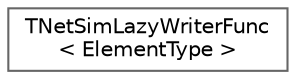 digraph "Graphical Class Hierarchy"
{
 // INTERACTIVE_SVG=YES
 // LATEX_PDF_SIZE
  bgcolor="transparent";
  edge [fontname=Helvetica,fontsize=10,labelfontname=Helvetica,labelfontsize=10];
  node [fontname=Helvetica,fontsize=10,shape=box,height=0.2,width=0.4];
  rankdir="LR";
  Node0 [id="Node000000",label="TNetSimLazyWriterFunc\l\< ElementType \>",height=0.2,width=0.4,color="grey40", fillcolor="white", style="filled",URL="$d1/dc7/structTNetSimLazyWriterFunc.html",tooltip=" "];
}
